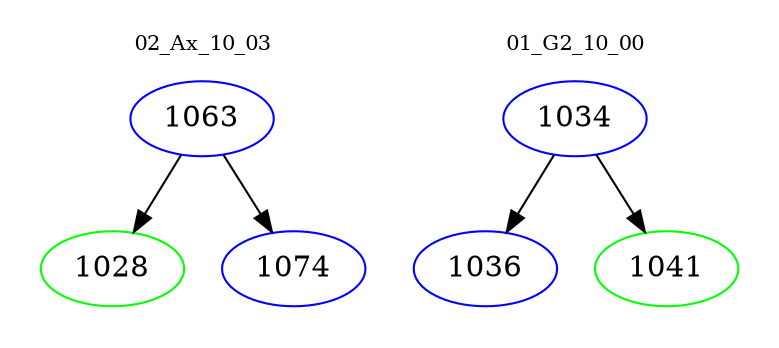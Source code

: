 digraph{
subgraph cluster_0 {
color = white
label = "02_Ax_10_03";
fontsize=10;
T0_1063 [label="1063", color="blue"]
T0_1063 -> T0_1028 [color="black"]
T0_1028 [label="1028", color="green"]
T0_1063 -> T0_1074 [color="black"]
T0_1074 [label="1074", color="blue"]
}
subgraph cluster_1 {
color = white
label = "01_G2_10_00";
fontsize=10;
T1_1034 [label="1034", color="blue"]
T1_1034 -> T1_1036 [color="black"]
T1_1036 [label="1036", color="blue"]
T1_1034 -> T1_1041 [color="black"]
T1_1041 [label="1041", color="green"]
}
}
